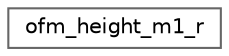 digraph "Graphical Class Hierarchy"
{
 // LATEX_PDF_SIZE
  bgcolor="transparent";
  edge [fontname=Helvetica,fontsize=10,labelfontname=Helvetica,labelfontsize=10];
  node [fontname=Helvetica,fontsize=10,shape=box,height=0.2,width=0.4];
  rankdir="LR";
  Node0 [id="Node000000",label="ofm_height_m1_r",height=0.2,width=0.4,color="grey40", fillcolor="white", style="filled",URL="$structofm__height__m1__r.html",tooltip=" "];
}
